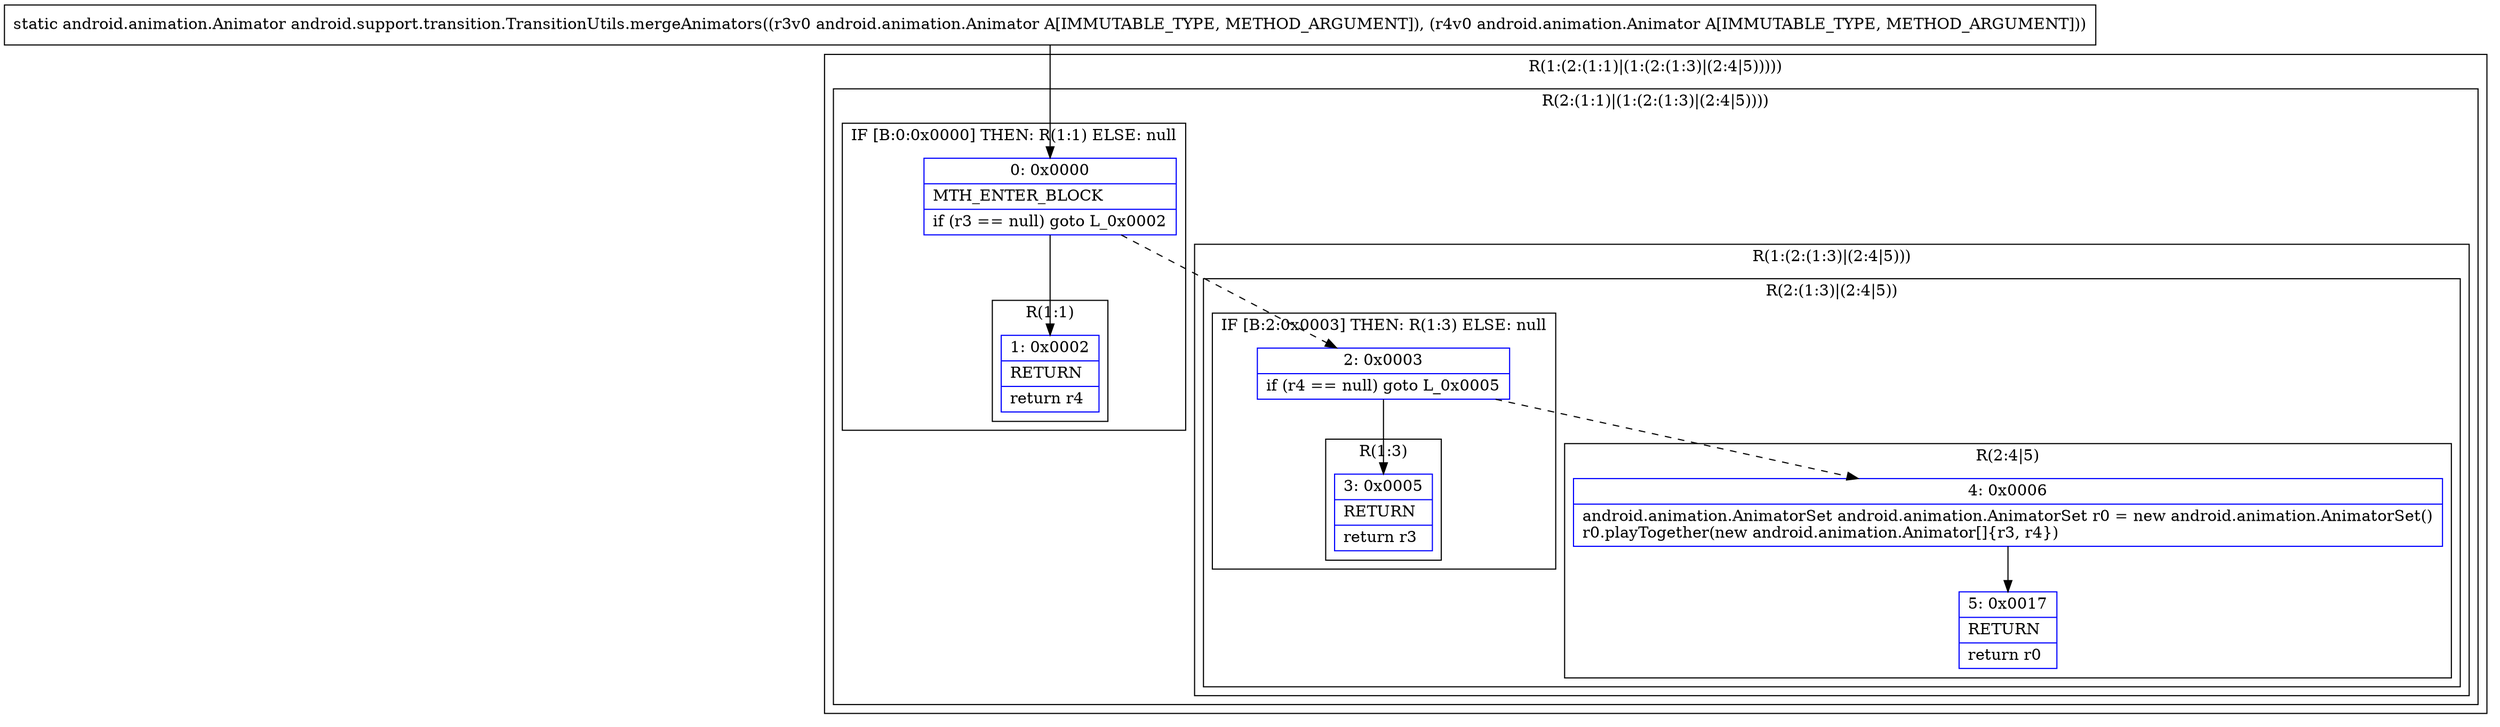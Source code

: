 digraph "CFG forandroid.support.transition.TransitionUtils.mergeAnimators(Landroid\/animation\/Animator;Landroid\/animation\/Animator;)Landroid\/animation\/Animator;" {
subgraph cluster_Region_936658366 {
label = "R(1:(2:(1:1)|(1:(2:(1:3)|(2:4|5)))))";
node [shape=record,color=blue];
subgraph cluster_Region_865841495 {
label = "R(2:(1:1)|(1:(2:(1:3)|(2:4|5))))";
node [shape=record,color=blue];
subgraph cluster_IfRegion_1303896022 {
label = "IF [B:0:0x0000] THEN: R(1:1) ELSE: null";
node [shape=record,color=blue];
Node_0 [shape=record,label="{0\:\ 0x0000|MTH_ENTER_BLOCK\l|if (r3 == null) goto L_0x0002\l}"];
subgraph cluster_Region_445132054 {
label = "R(1:1)";
node [shape=record,color=blue];
Node_1 [shape=record,label="{1\:\ 0x0002|RETURN\l|return r4\l}"];
}
}
subgraph cluster_Region_266629708 {
label = "R(1:(2:(1:3)|(2:4|5)))";
node [shape=record,color=blue];
subgraph cluster_Region_1637575662 {
label = "R(2:(1:3)|(2:4|5))";
node [shape=record,color=blue];
subgraph cluster_IfRegion_304169316 {
label = "IF [B:2:0x0003] THEN: R(1:3) ELSE: null";
node [shape=record,color=blue];
Node_2 [shape=record,label="{2\:\ 0x0003|if (r4 == null) goto L_0x0005\l}"];
subgraph cluster_Region_1226452651 {
label = "R(1:3)";
node [shape=record,color=blue];
Node_3 [shape=record,label="{3\:\ 0x0005|RETURN\l|return r3\l}"];
}
}
subgraph cluster_Region_2004263819 {
label = "R(2:4|5)";
node [shape=record,color=blue];
Node_4 [shape=record,label="{4\:\ 0x0006|android.animation.AnimatorSet android.animation.AnimatorSet r0 = new android.animation.AnimatorSet()\lr0.playTogether(new android.animation.Animator[]\{r3, r4\})\l}"];
Node_5 [shape=record,label="{5\:\ 0x0017|RETURN\l|return r0\l}"];
}
}
}
}
}
MethodNode[shape=record,label="{static android.animation.Animator android.support.transition.TransitionUtils.mergeAnimators((r3v0 android.animation.Animator A[IMMUTABLE_TYPE, METHOD_ARGUMENT]), (r4v0 android.animation.Animator A[IMMUTABLE_TYPE, METHOD_ARGUMENT])) }"];
MethodNode -> Node_0;
Node_0 -> Node_1;
Node_0 -> Node_2[style=dashed];
Node_2 -> Node_3;
Node_2 -> Node_4[style=dashed];
Node_4 -> Node_5;
}

